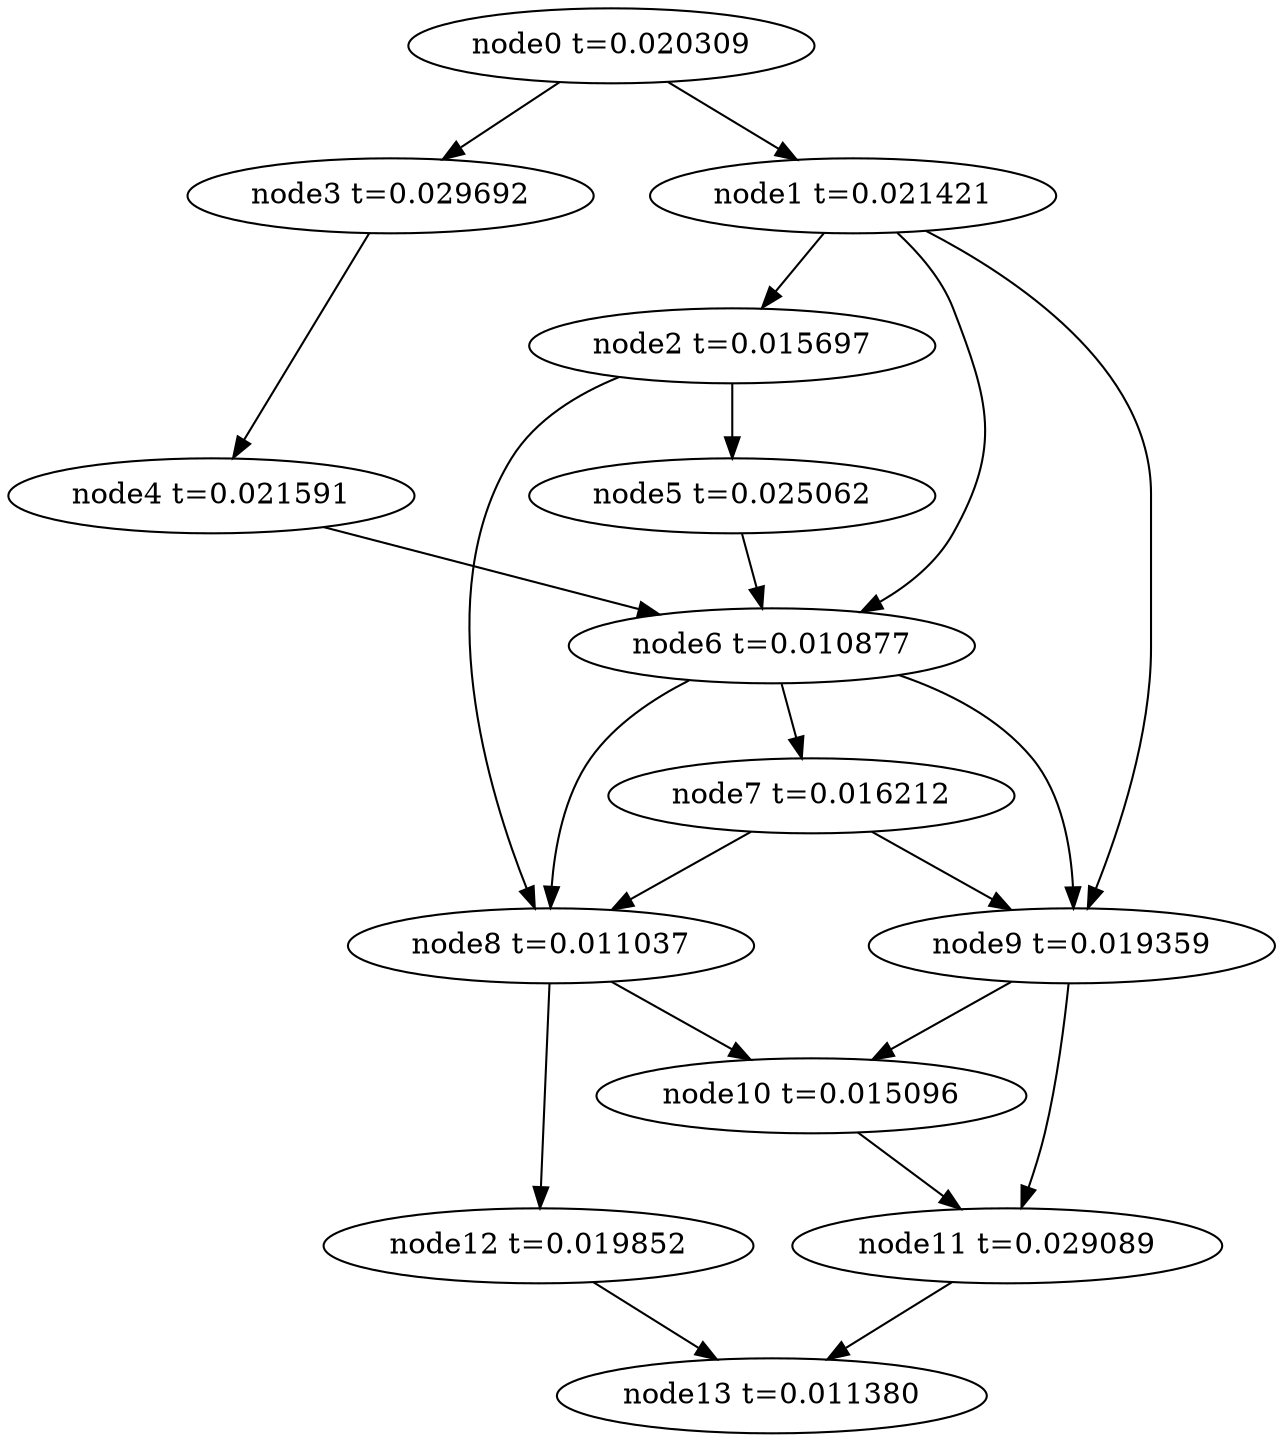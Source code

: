 digraph g{
	node13[label="node13 t=0.011380"]
	node12 -> node13
	node12[label="node12 t=0.019852"];
	node11 -> node13
	node11[label="node11 t=0.029089"];
	node10 -> node11
	node10[label="node10 t=0.015096"];
	node9 -> node11
	node9 -> node10
	node9[label="node9 t=0.019359"];
	node8 -> node12
	node8 -> node10
	node8[label="node8 t=0.011037"];
	node7 -> node9
	node7 -> node8
	node7[label="node7 t=0.016212"];
	node6 -> node9
	node6 -> node8
	node6 -> node7
	node6[label="node6 t=0.010877"];
	node5 -> node6
	node5[label="node5 t=0.025062"];
	node4 -> node6
	node4[label="node4 t=0.021591"];
	node3 -> node4
	node3[label="node3 t=0.029692"];
	node2 -> node8
	node2 -> node5
	node2[label="node2 t=0.015697"];
	node1 -> node9
	node1 -> node6
	node1 -> node2
	node1[label="node1 t=0.021421"];
	node0 -> node3
	node0 -> node1
	node0[label="node0 t=0.020309"];
}
